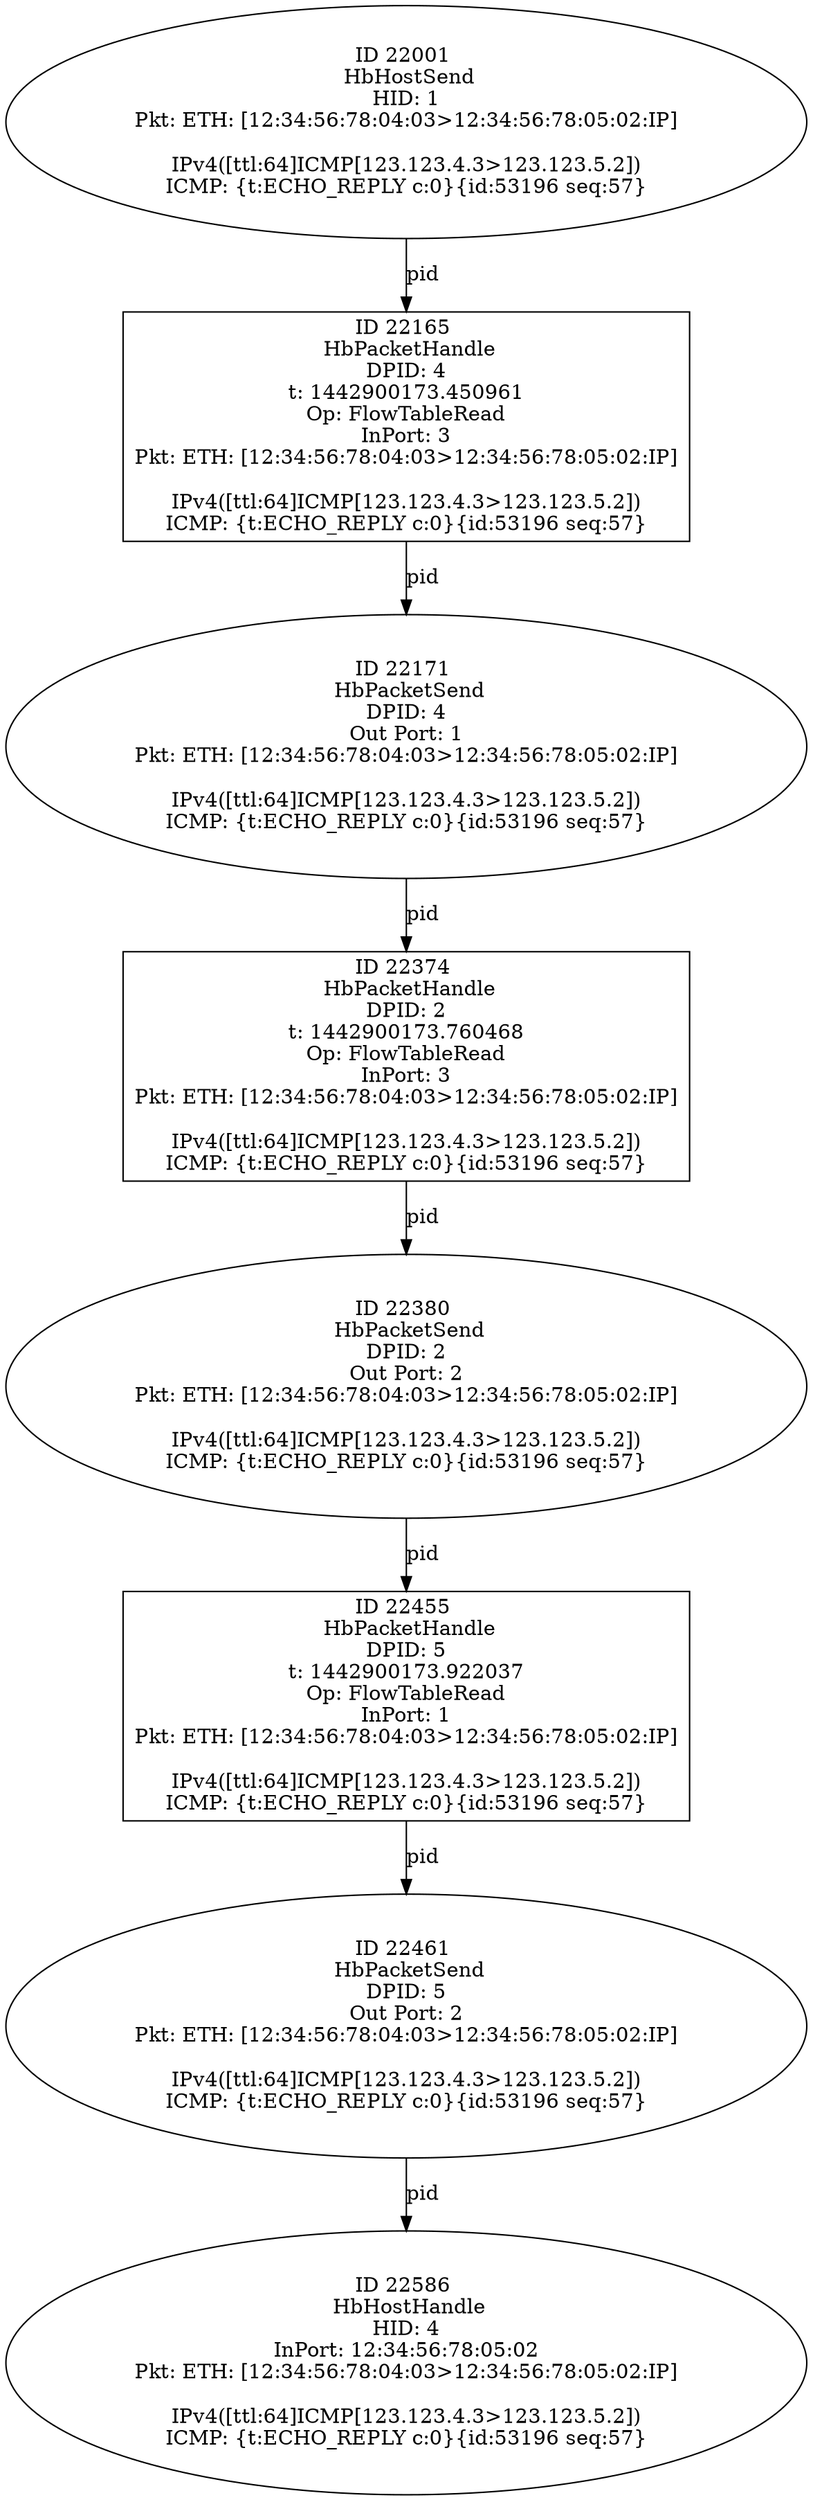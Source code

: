 strict digraph G {
22374 [shape=box, event=<hb_events.HbPacketHandle object at 0x10caca510>, label="ID 22374 
 HbPacketHandle
DPID: 2
t: 1442900173.760468
Op: FlowTableRead
InPort: 3
Pkt: ETH: [12:34:56:78:04:03>12:34:56:78:05:02:IP]

IPv4([ttl:64]ICMP[123.123.4.3>123.123.5.2])
ICMP: {t:ECHO_REPLY c:0}{id:53196 seq:57}"];
22380 [shape=oval, event=<hb_events.HbPacketSend object at 0x10cad0790>, label="ID 22380 
 HbPacketSend
DPID: 2
Out Port: 2
Pkt: ETH: [12:34:56:78:04:03>12:34:56:78:05:02:IP]

IPv4([ttl:64]ICMP[123.123.4.3>123.123.5.2])
ICMP: {t:ECHO_REPLY c:0}{id:53196 seq:57}"];
22001 [shape=oval, event=<hb_events.HbHostSend object at 0x10c9c0510>, label="ID 22001 
 HbHostSend
HID: 1
Pkt: ETH: [12:34:56:78:04:03>12:34:56:78:05:02:IP]

IPv4([ttl:64]ICMP[123.123.4.3>123.123.5.2])
ICMP: {t:ECHO_REPLY c:0}{id:53196 seq:57}"];
22165 [shape=box, event=<hb_events.HbPacketHandle object at 0x10ca2ff10>, label="ID 22165 
 HbPacketHandle
DPID: 4
t: 1442900173.450961
Op: FlowTableRead
InPort: 3
Pkt: ETH: [12:34:56:78:04:03>12:34:56:78:05:02:IP]

IPv4([ttl:64]ICMP[123.123.4.3>123.123.5.2])
ICMP: {t:ECHO_REPLY c:0}{id:53196 seq:57}"];
22455 [shape=box, event=<hb_events.HbPacketHandle object at 0x10cafcd50>, label="ID 22455 
 HbPacketHandle
DPID: 5
t: 1442900173.922037
Op: FlowTableRead
InPort: 1
Pkt: ETH: [12:34:56:78:04:03>12:34:56:78:05:02:IP]

IPv4([ttl:64]ICMP[123.123.4.3>123.123.5.2])
ICMP: {t:ECHO_REPLY c:0}{id:53196 seq:57}"];
22586 [shape=oval, event=<hb_events.HbHostHandle object at 0x10cb78cd0>, label="ID 22586 
 HbHostHandle
HID: 4
InPort: 12:34:56:78:05:02
Pkt: ETH: [12:34:56:78:04:03>12:34:56:78:05:02:IP]

IPv4([ttl:64]ICMP[123.123.4.3>123.123.5.2])
ICMP: {t:ECHO_REPLY c:0}{id:53196 seq:57}"];
22171 [shape=oval, event=<hb_events.HbPacketSend object at 0x10ca361d0>, label="ID 22171 
 HbPacketSend
DPID: 4
Out Port: 1
Pkt: ETH: [12:34:56:78:04:03>12:34:56:78:05:02:IP]

IPv4([ttl:64]ICMP[123.123.4.3>123.123.5.2])
ICMP: {t:ECHO_REPLY c:0}{id:53196 seq:57}"];
22461 [shape=oval, event=<hb_events.HbPacketSend object at 0x10cb04cd0>, label="ID 22461 
 HbPacketSend
DPID: 5
Out Port: 2
Pkt: ETH: [12:34:56:78:04:03>12:34:56:78:05:02:IP]

IPv4([ttl:64]ICMP[123.123.4.3>123.123.5.2])
ICMP: {t:ECHO_REPLY c:0}{id:53196 seq:57}"];
22374 -> 22380  [rel=pid, label=pid];
22380 -> 22455  [rel=pid, label=pid];
22001 -> 22165  [rel=pid, label=pid];
22165 -> 22171  [rel=pid, label=pid];
22455 -> 22461  [rel=pid, label=pid];
22171 -> 22374  [rel=pid, label=pid];
22461 -> 22586  [rel=pid, label=pid];
}
